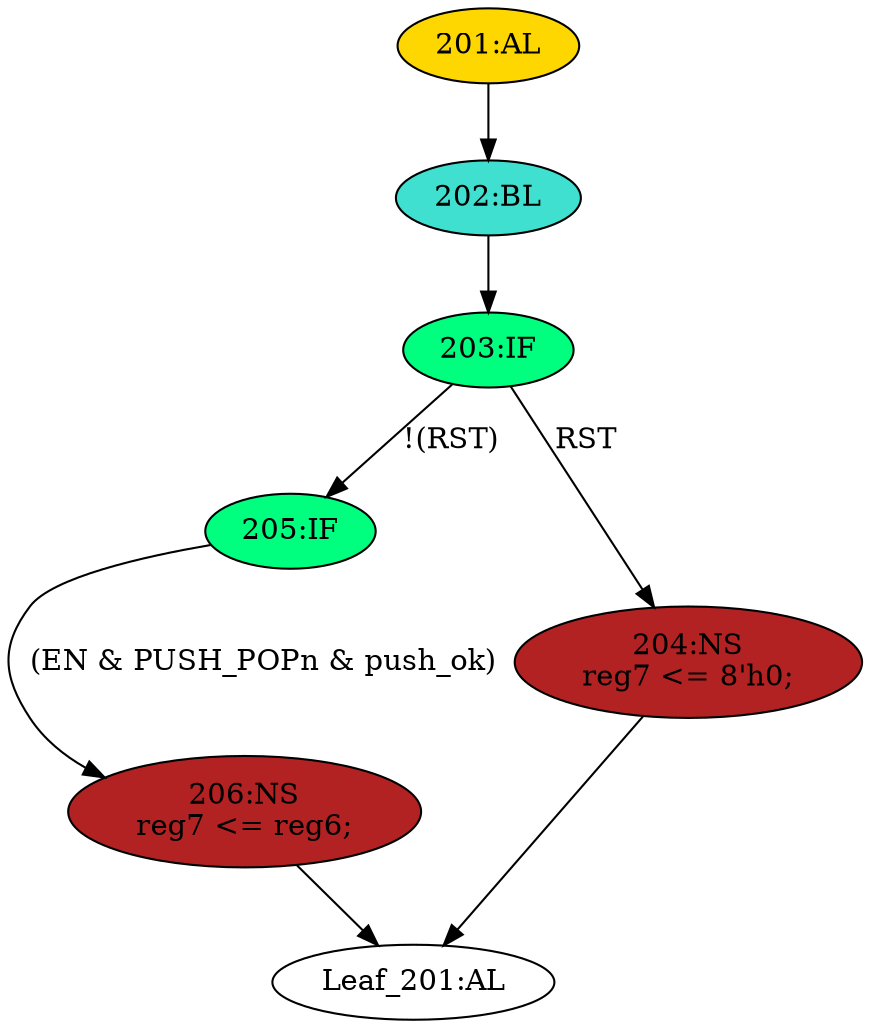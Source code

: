 strict digraph "" {
	node [label="\N"];
	"201:AL"	 [ast="<pyverilog.vparser.ast.Always object at 0x7fbceaa48450>",
		clk_sens=True,
		fillcolor=gold,
		label="201:AL",
		sens="['CLK', 'RST']",
		statements="[]",
		style=filled,
		typ=Always,
		use_var="['RST', 'reg6', 'EN', 'PUSH_POPn', 'push_ok']"];
	"202:BL"	 [ast="<pyverilog.vparser.ast.Block object at 0x7fbceaa485d0>",
		fillcolor=turquoise,
		label="202:BL",
		statements="[]",
		style=filled,
		typ=Block];
	"201:AL" -> "202:BL"	 [cond="[]",
		lineno=None];
	"203:IF"	 [ast="<pyverilog.vparser.ast.IfStatement object at 0x7fbceaa48610>",
		fillcolor=springgreen,
		label="203:IF",
		statements="[]",
		style=filled,
		typ=IfStatement];
	"205:IF"	 [ast="<pyverilog.vparser.ast.IfStatement object at 0x7fbceaa48690>",
		fillcolor=springgreen,
		label="205:IF",
		statements="[]",
		style=filled,
		typ=IfStatement];
	"203:IF" -> "205:IF"	 [cond="['RST']",
		label="!(RST)",
		lineno=203];
	"204:NS"	 [ast="<pyverilog.vparser.ast.NonblockingSubstitution object at 0x7fbceaa489d0>",
		fillcolor=firebrick,
		label="204:NS
reg7 <= 8'h0;",
		statements="[<pyverilog.vparser.ast.NonblockingSubstitution object at 0x7fbceaa489d0>]",
		style=filled,
		typ=NonblockingSubstitution];
	"203:IF" -> "204:NS"	 [cond="['RST']",
		label=RST,
		lineno=203];
	"Leaf_201:AL"	 [def_var="['reg7']",
		label="Leaf_201:AL"];
	"206:NS"	 [ast="<pyverilog.vparser.ast.NonblockingSubstitution object at 0x7fbceaa48710>",
		fillcolor=firebrick,
		label="206:NS
reg7 <= reg6;",
		statements="[<pyverilog.vparser.ast.NonblockingSubstitution object at 0x7fbceaa48710>]",
		style=filled,
		typ=NonblockingSubstitution];
	"205:IF" -> "206:NS"	 [cond="['EN', 'PUSH_POPn', 'push_ok']",
		label="(EN & PUSH_POPn & push_ok)",
		lineno=205];
	"202:BL" -> "203:IF"	 [cond="[]",
		lineno=None];
	"206:NS" -> "Leaf_201:AL"	 [cond="[]",
		lineno=None];
	"204:NS" -> "Leaf_201:AL"	 [cond="[]",
		lineno=None];
}
